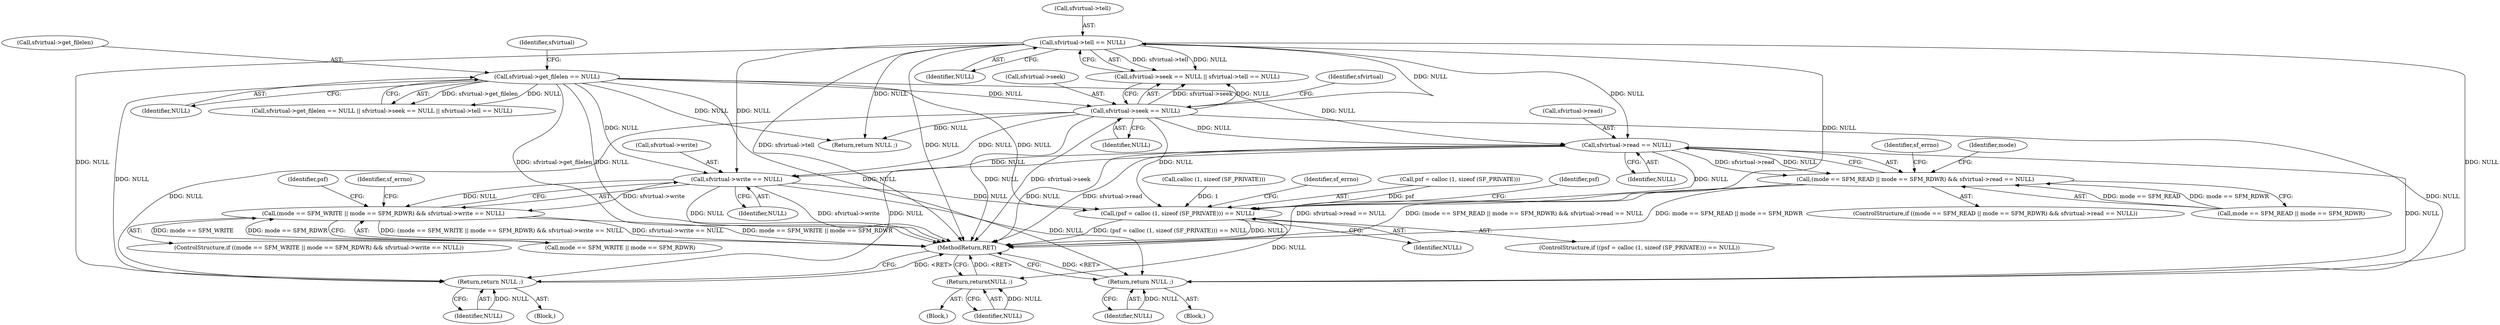 digraph "1_libsndfile_708e996c87c5fae77b104ccfeb8f6db784c32074_21@API" {
"1000147" [label="(Call,sfvirtual->read == NULL)"];
"1000122" [label="(Call,sfvirtual->tell == NULL)"];
"1000117" [label="(Call,sfvirtual->seek == NULL)"];
"1000111" [label="(Call,sfvirtual->get_filelen == NULL)"];
"1000139" [label="(Call,(mode == SFM_READ || mode == SFM_RDWR) && sfvirtual->read == NULL)"];
"1000161" [label="(Return,return NULL ;)"];
"1000172" [label="(Call,sfvirtual->write == NULL)"];
"1000164" [label="(Call,(mode == SFM_WRITE || mode == SFM_RDWR) && sfvirtual->write == NULL)"];
"1000186" [label="(Return,return NULL ;)"];
"1000189" [label="(Call,(psf = calloc (1, sizeof (SF_PRIVATE))) == NULL)"];
"1000201" [label="(Return,return\tNULL ;)"];
"1000192" [label="(Call,calloc (1, sizeof (SF_PRIVATE)))"];
"1000172" [label="(Call,sfvirtual->write == NULL)"];
"1000163" [label="(ControlStructure,if ((mode == SFM_WRITE || mode == SFM_RDWR) && sfvirtual->write == NULL))"];
"1000199" [label="(Identifier,sf_errno)"];
"1000187" [label="(Identifier,NULL)"];
"1000115" [label="(Identifier,NULL)"];
"1000167" [label="(Identifier,mode)"];
"1000126" [label="(Identifier,NULL)"];
"1000190" [label="(Call,psf = calloc (1, sizeof (SF_PRIVATE)))"];
"1000122" [label="(Call,sfvirtual->tell == NULL)"];
"1000123" [label="(Call,sfvirtual->tell)"];
"1000197" [label="(Block,)"];
"1000147" [label="(Call,sfvirtual->read == NULL)"];
"1000177" [label="(Block,)"];
"1000179" [label="(Identifier,sf_errno)"];
"1000118" [label="(Call,sfvirtual->seek)"];
"1000138" [label="(ControlStructure,if ((mode == SFM_READ || mode == SFM_RDWR) && sfvirtual->read == NULL))"];
"1000188" [label="(ControlStructure,if ((psf = calloc (1, sizeof (SF_PRIVATE))) == NULL))"];
"1000162" [label="(Identifier,NULL)"];
"1000191" [label="(Identifier,psf)"];
"1000151" [label="(Identifier,NULL)"];
"1000111" [label="(Call,sfvirtual->get_filelen == NULL)"];
"1000110" [label="(Call,sfvirtual->get_filelen == NULL || sfvirtual->seek == NULL || sfvirtual->tell == NULL)"];
"1000165" [label="(Call,mode == SFM_WRITE || mode == SFM_RDWR)"];
"1000140" [label="(Call,mode == SFM_READ || mode == SFM_RDWR)"];
"1000202" [label="(Identifier,NULL)"];
"1000201" [label="(Return,return\tNULL ;)"];
"1000116" [label="(Call,sfvirtual->seek == NULL || sfvirtual->tell == NULL)"];
"1000121" [label="(Identifier,NULL)"];
"1000189" [label="(Call,(psf = calloc (1, sizeof (SF_PRIVATE))) == NULL)"];
"1000152" [label="(Block,)"];
"1000173" [label="(Call,sfvirtual->write)"];
"1000161" [label="(Return,return NULL ;)"];
"1000186" [label="(Return,return NULL ;)"];
"1000136" [label="(Return,return NULL ;)"];
"1000117" [label="(Call,sfvirtual->seek == NULL)"];
"1000148" [label="(Call,sfvirtual->read)"];
"1000139" [label="(Call,(mode == SFM_READ || mode == SFM_RDWR) && sfvirtual->read == NULL)"];
"1000164" [label="(Call,(mode == SFM_WRITE || mode == SFM_RDWR) && sfvirtual->write == NULL)"];
"1000176" [label="(Identifier,NULL)"];
"1000232" [label="(MethodReturn,RET)"];
"1000119" [label="(Identifier,sfvirtual)"];
"1000196" [label="(Identifier,NULL)"];
"1000204" [label="(Identifier,psf)"];
"1000154" [label="(Identifier,sf_errno)"];
"1000112" [label="(Call,sfvirtual->get_filelen)"];
"1000124" [label="(Identifier,sfvirtual)"];
"1000147" -> "1000139"  [label="AST: "];
"1000147" -> "1000151"  [label="CFG: "];
"1000148" -> "1000147"  [label="AST: "];
"1000151" -> "1000147"  [label="AST: "];
"1000139" -> "1000147"  [label="CFG: "];
"1000147" -> "1000232"  [label="DDG: NULL"];
"1000147" -> "1000232"  [label="DDG: sfvirtual->read"];
"1000147" -> "1000139"  [label="DDG: sfvirtual->read"];
"1000147" -> "1000139"  [label="DDG: NULL"];
"1000122" -> "1000147"  [label="DDG: NULL"];
"1000111" -> "1000147"  [label="DDG: NULL"];
"1000117" -> "1000147"  [label="DDG: NULL"];
"1000147" -> "1000161"  [label="DDG: NULL"];
"1000147" -> "1000172"  [label="DDG: NULL"];
"1000147" -> "1000186"  [label="DDG: NULL"];
"1000147" -> "1000189"  [label="DDG: NULL"];
"1000122" -> "1000116"  [label="AST: "];
"1000122" -> "1000126"  [label="CFG: "];
"1000123" -> "1000122"  [label="AST: "];
"1000126" -> "1000122"  [label="AST: "];
"1000116" -> "1000122"  [label="CFG: "];
"1000122" -> "1000232"  [label="DDG: NULL"];
"1000122" -> "1000232"  [label="DDG: sfvirtual->tell"];
"1000122" -> "1000116"  [label="DDG: sfvirtual->tell"];
"1000122" -> "1000116"  [label="DDG: NULL"];
"1000117" -> "1000122"  [label="DDG: NULL"];
"1000122" -> "1000136"  [label="DDG: NULL"];
"1000122" -> "1000161"  [label="DDG: NULL"];
"1000122" -> "1000172"  [label="DDG: NULL"];
"1000122" -> "1000186"  [label="DDG: NULL"];
"1000122" -> "1000189"  [label="DDG: NULL"];
"1000117" -> "1000116"  [label="AST: "];
"1000117" -> "1000121"  [label="CFG: "];
"1000118" -> "1000117"  [label="AST: "];
"1000121" -> "1000117"  [label="AST: "];
"1000124" -> "1000117"  [label="CFG: "];
"1000116" -> "1000117"  [label="CFG: "];
"1000117" -> "1000232"  [label="DDG: NULL"];
"1000117" -> "1000232"  [label="DDG: sfvirtual->seek"];
"1000117" -> "1000116"  [label="DDG: sfvirtual->seek"];
"1000117" -> "1000116"  [label="DDG: NULL"];
"1000111" -> "1000117"  [label="DDG: NULL"];
"1000117" -> "1000136"  [label="DDG: NULL"];
"1000117" -> "1000161"  [label="DDG: NULL"];
"1000117" -> "1000172"  [label="DDG: NULL"];
"1000117" -> "1000186"  [label="DDG: NULL"];
"1000117" -> "1000189"  [label="DDG: NULL"];
"1000111" -> "1000110"  [label="AST: "];
"1000111" -> "1000115"  [label="CFG: "];
"1000112" -> "1000111"  [label="AST: "];
"1000115" -> "1000111"  [label="AST: "];
"1000119" -> "1000111"  [label="CFG: "];
"1000110" -> "1000111"  [label="CFG: "];
"1000111" -> "1000232"  [label="DDG: NULL"];
"1000111" -> "1000232"  [label="DDG: sfvirtual->get_filelen"];
"1000111" -> "1000110"  [label="DDG: sfvirtual->get_filelen"];
"1000111" -> "1000110"  [label="DDG: NULL"];
"1000111" -> "1000136"  [label="DDG: NULL"];
"1000111" -> "1000161"  [label="DDG: NULL"];
"1000111" -> "1000172"  [label="DDG: NULL"];
"1000111" -> "1000186"  [label="DDG: NULL"];
"1000111" -> "1000189"  [label="DDG: NULL"];
"1000139" -> "1000138"  [label="AST: "];
"1000139" -> "1000140"  [label="CFG: "];
"1000140" -> "1000139"  [label="AST: "];
"1000154" -> "1000139"  [label="CFG: "];
"1000167" -> "1000139"  [label="CFG: "];
"1000139" -> "1000232"  [label="DDG: (mode == SFM_READ || mode == SFM_RDWR) && sfvirtual->read == NULL"];
"1000139" -> "1000232"  [label="DDG: mode == SFM_READ || mode == SFM_RDWR"];
"1000139" -> "1000232"  [label="DDG: sfvirtual->read == NULL"];
"1000140" -> "1000139"  [label="DDG: mode == SFM_READ"];
"1000140" -> "1000139"  [label="DDG: mode == SFM_RDWR"];
"1000161" -> "1000152"  [label="AST: "];
"1000161" -> "1000162"  [label="CFG: "];
"1000162" -> "1000161"  [label="AST: "];
"1000232" -> "1000161"  [label="CFG: "];
"1000161" -> "1000232"  [label="DDG: <RET>"];
"1000162" -> "1000161"  [label="DDG: NULL"];
"1000172" -> "1000164"  [label="AST: "];
"1000172" -> "1000176"  [label="CFG: "];
"1000173" -> "1000172"  [label="AST: "];
"1000176" -> "1000172"  [label="AST: "];
"1000164" -> "1000172"  [label="CFG: "];
"1000172" -> "1000232"  [label="DDG: NULL"];
"1000172" -> "1000232"  [label="DDG: sfvirtual->write"];
"1000172" -> "1000164"  [label="DDG: sfvirtual->write"];
"1000172" -> "1000164"  [label="DDG: NULL"];
"1000172" -> "1000186"  [label="DDG: NULL"];
"1000172" -> "1000189"  [label="DDG: NULL"];
"1000164" -> "1000163"  [label="AST: "];
"1000164" -> "1000165"  [label="CFG: "];
"1000165" -> "1000164"  [label="AST: "];
"1000179" -> "1000164"  [label="CFG: "];
"1000191" -> "1000164"  [label="CFG: "];
"1000164" -> "1000232"  [label="DDG: (mode == SFM_WRITE || mode == SFM_RDWR) && sfvirtual->write == NULL"];
"1000164" -> "1000232"  [label="DDG: sfvirtual->write == NULL"];
"1000164" -> "1000232"  [label="DDG: mode == SFM_WRITE || mode == SFM_RDWR"];
"1000165" -> "1000164"  [label="DDG: mode == SFM_WRITE"];
"1000165" -> "1000164"  [label="DDG: mode == SFM_RDWR"];
"1000186" -> "1000177"  [label="AST: "];
"1000186" -> "1000187"  [label="CFG: "];
"1000187" -> "1000186"  [label="AST: "];
"1000232" -> "1000186"  [label="CFG: "];
"1000186" -> "1000232"  [label="DDG: <RET>"];
"1000187" -> "1000186"  [label="DDG: NULL"];
"1000189" -> "1000188"  [label="AST: "];
"1000189" -> "1000196"  [label="CFG: "];
"1000190" -> "1000189"  [label="AST: "];
"1000196" -> "1000189"  [label="AST: "];
"1000199" -> "1000189"  [label="CFG: "];
"1000204" -> "1000189"  [label="CFG: "];
"1000189" -> "1000232"  [label="DDG: (psf = calloc (1, sizeof (SF_PRIVATE))) == NULL"];
"1000189" -> "1000232"  [label="DDG: NULL"];
"1000190" -> "1000189"  [label="DDG: psf"];
"1000192" -> "1000189"  [label="DDG: 1"];
"1000189" -> "1000201"  [label="DDG: NULL"];
"1000201" -> "1000197"  [label="AST: "];
"1000201" -> "1000202"  [label="CFG: "];
"1000202" -> "1000201"  [label="AST: "];
"1000232" -> "1000201"  [label="CFG: "];
"1000201" -> "1000232"  [label="DDG: <RET>"];
"1000202" -> "1000201"  [label="DDG: NULL"];
}
